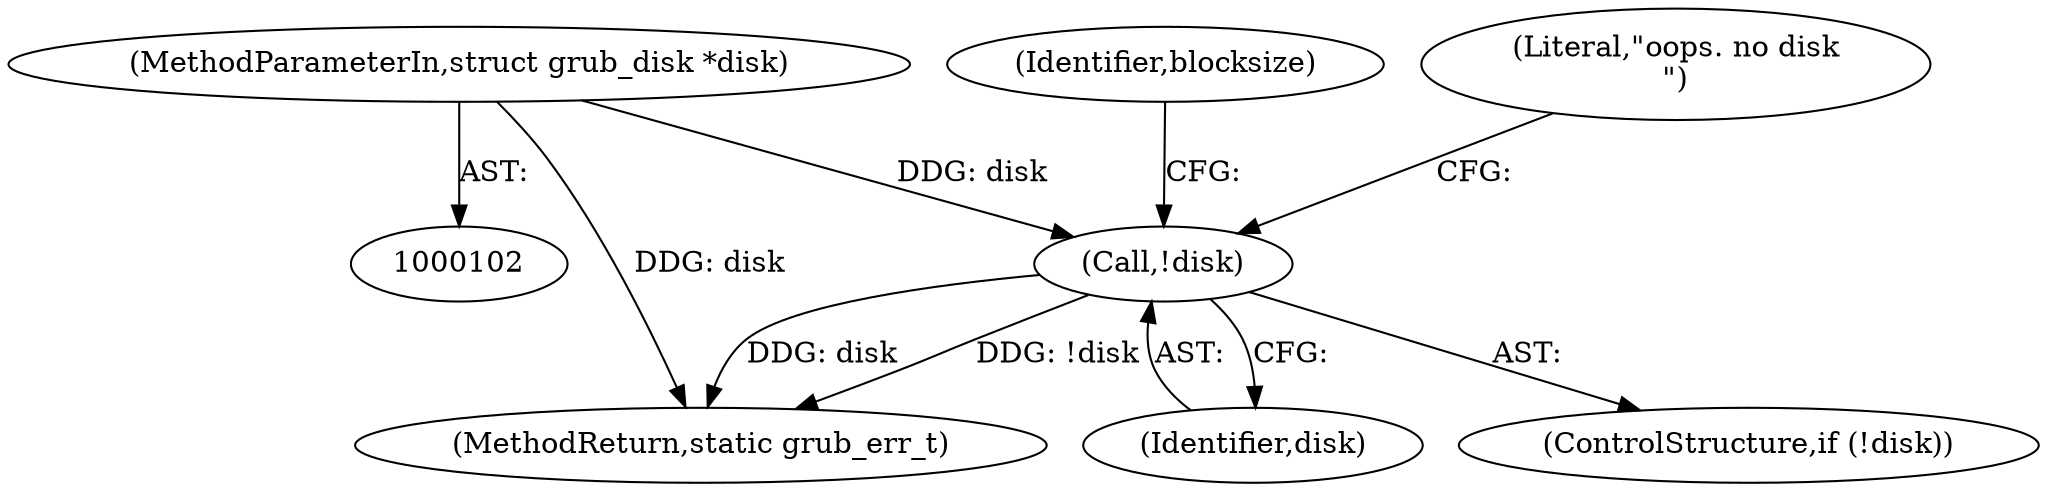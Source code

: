 digraph "0_radare2_65000a7fd9eea62359e6d6714f17b94a99a82edd_4@pointer" {
"1000109" [label="(Call,!disk)"];
"1000103" [label="(MethodParameterIn,struct grub_disk *disk)"];
"1000118" [label="(Identifier,blocksize)"];
"1000110" [label="(Identifier,disk)"];
"1000156" [label="(MethodReturn,static grub_err_t)"];
"1000103" [label="(MethodParameterIn,struct grub_disk *disk)"];
"1000109" [label="(Call,!disk)"];
"1000108" [label="(ControlStructure,if (!disk))"];
"1000113" [label="(Literal,\"oops. no disk\n\")"];
"1000109" -> "1000108"  [label="AST: "];
"1000109" -> "1000110"  [label="CFG: "];
"1000110" -> "1000109"  [label="AST: "];
"1000113" -> "1000109"  [label="CFG: "];
"1000118" -> "1000109"  [label="CFG: "];
"1000109" -> "1000156"  [label="DDG: disk"];
"1000109" -> "1000156"  [label="DDG: !disk"];
"1000103" -> "1000109"  [label="DDG: disk"];
"1000103" -> "1000102"  [label="AST: "];
"1000103" -> "1000156"  [label="DDG: disk"];
}
